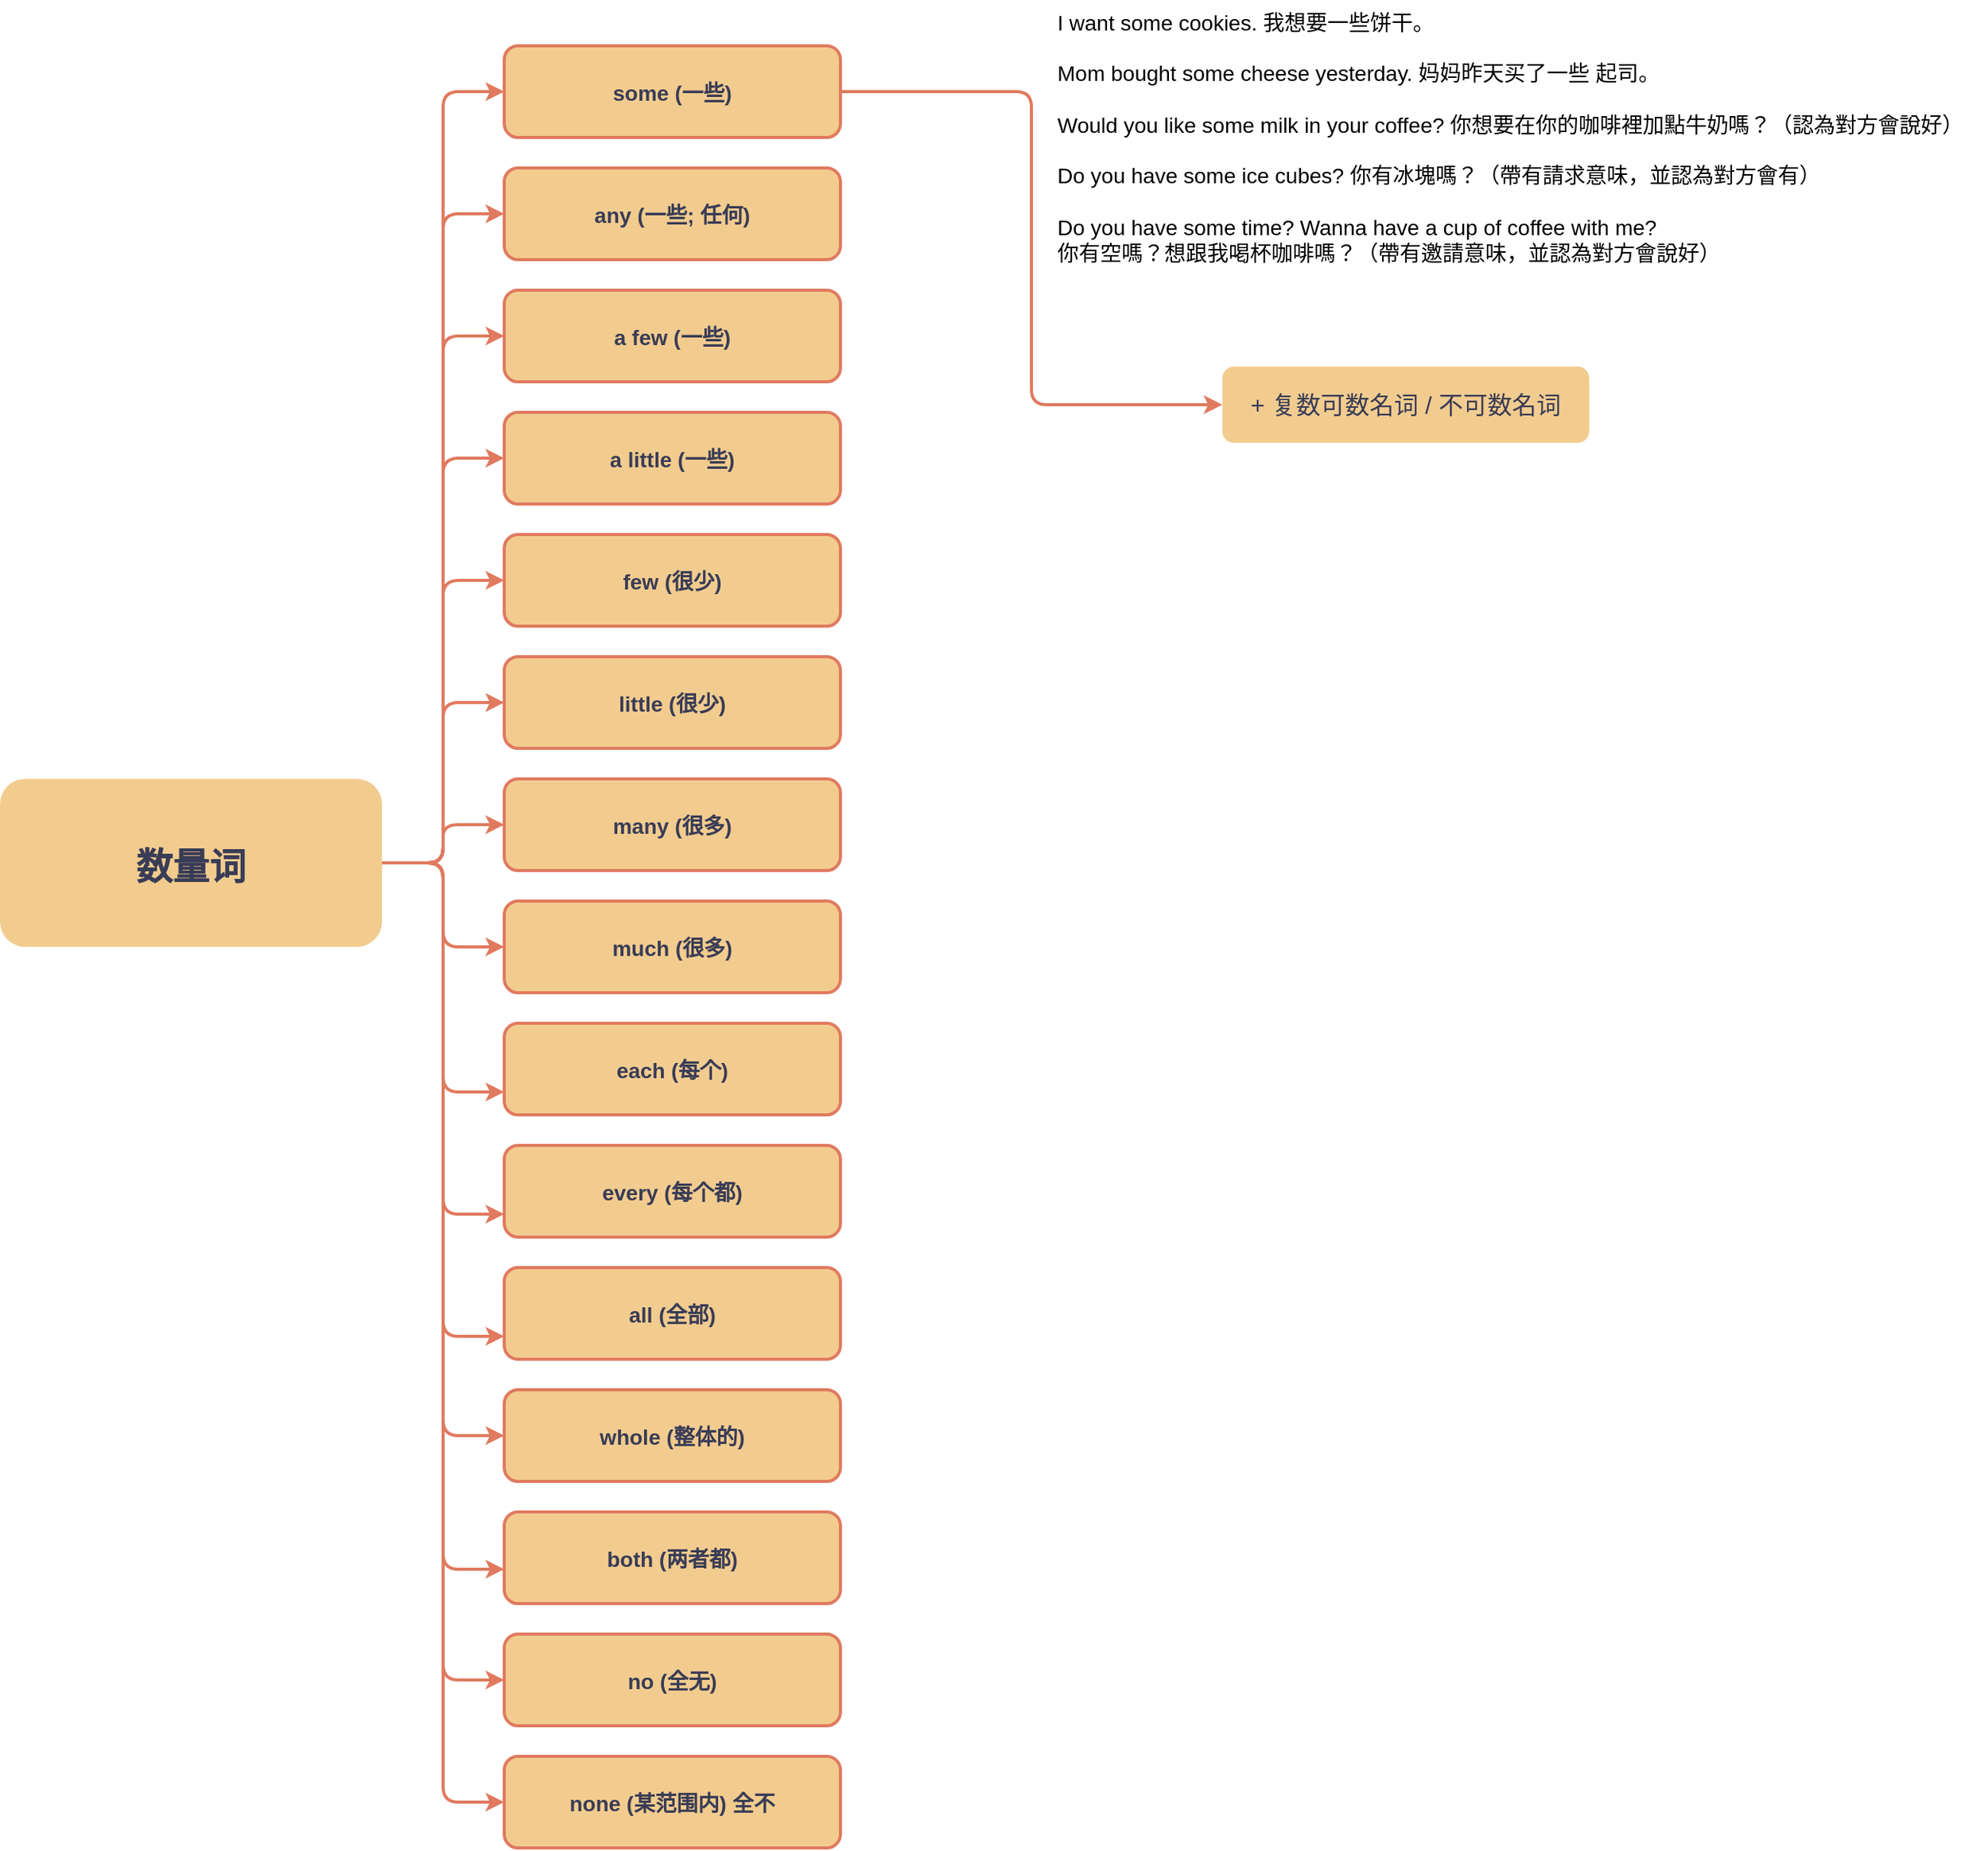 <mxfile>
    <diagram name="Page-1" id="97916047-d0de-89f5-080d-49f4d83e522f">
        <mxGraphModel dx="963" dy="729" grid="0" gridSize="10" guides="1" tooltips="1" connect="1" arrows="0" fold="1" page="1" pageScale="1.5" pageWidth="1169" pageHeight="827" background="#ffffff" math="0" shadow="0">
            <root>
                <mxCell id="0"/>
                <mxCell id="1" parent="0"/>
                <mxCell id="UruzkeS9mUNZaN0ZP_7J-65" style="edgeStyle=orthogonalEdgeStyle;rounded=1;sketch=0;orthogonalLoop=1;jettySize=auto;html=1;entryX=0;entryY=0.5;entryDx=0;entryDy=0;strokeColor=#E07A5F;fillColor=#F2CC8F;fontColor=#393C56;strokeWidth=2;shadow=0;labelBackgroundColor=#F4F1DE;" parent="1" source="2" target="3" edge="1">
                    <mxGeometry relative="1" as="geometry"/>
                </mxCell>
                <mxCell id="UruzkeS9mUNZaN0ZP_7J-67" style="edgeStyle=orthogonalEdgeStyle;rounded=1;sketch=0;orthogonalLoop=1;jettySize=auto;html=1;entryX=0;entryY=0.5;entryDx=0;entryDy=0;strokeColor=#E07A5F;fillColor=#F2CC8F;fontColor=#393C56;strokeWidth=2;shadow=0;labelBackgroundColor=#F4F1DE;" parent="1" source="2" target="UruzkeS9mUNZaN0ZP_7J-62" edge="1">
                    <mxGeometry relative="1" as="geometry"/>
                </mxCell>
                <mxCell id="UruzkeS9mUNZaN0ZP_7J-68" style="edgeStyle=orthogonalEdgeStyle;rounded=1;sketch=0;orthogonalLoop=1;jettySize=auto;html=1;entryX=0;entryY=0.5;entryDx=0;entryDy=0;strokeColor=#E07A5F;fillColor=#F2CC8F;fontColor=#393C56;strokeWidth=2;shadow=0;labelBackgroundColor=#F4F1DE;" parent="1" source="2" target="UruzkeS9mUNZaN0ZP_7J-64" edge="1">
                    <mxGeometry relative="1" as="geometry"/>
                </mxCell>
                <mxCell id="UruzkeS9mUNZaN0ZP_7J-83" style="edgeStyle=orthogonalEdgeStyle;rounded=1;sketch=0;orthogonalLoop=1;jettySize=auto;html=1;entryX=0;entryY=0.5;entryDx=0;entryDy=0;strokeColor=#E07A5F;fillColor=#F2CC8F;fontColor=#393C56;strokeWidth=2;shadow=0;labelBackgroundColor=#F4F1DE;" parent="1" source="2" target="UruzkeS9mUNZaN0ZP_7J-69" edge="1">
                    <mxGeometry relative="1" as="geometry"/>
                </mxCell>
                <mxCell id="UruzkeS9mUNZaN0ZP_7J-84" style="edgeStyle=orthogonalEdgeStyle;rounded=1;sketch=0;orthogonalLoop=1;jettySize=auto;html=1;entryX=0;entryY=0.5;entryDx=0;entryDy=0;strokeColor=#E07A5F;fillColor=#F2CC8F;fontColor=#393C56;strokeWidth=2;shadow=0;labelBackgroundColor=#F4F1DE;" parent="1" source="2" target="UruzkeS9mUNZaN0ZP_7J-58" edge="1">
                    <mxGeometry relative="1" as="geometry"/>
                </mxCell>
                <mxCell id="UruzkeS9mUNZaN0ZP_7J-85" style="edgeStyle=orthogonalEdgeStyle;rounded=1;sketch=0;orthogonalLoop=1;jettySize=auto;html=1;entryX=0;entryY=0.5;entryDx=0;entryDy=0;strokeColor=#E07A5F;fillColor=#F2CC8F;fontColor=#393C56;strokeWidth=2;shadow=0;labelBackgroundColor=#F4F1DE;" parent="1" source="2" target="UruzkeS9mUNZaN0ZP_7J-71" edge="1">
                    <mxGeometry relative="1" as="geometry"/>
                </mxCell>
                <mxCell id="UruzkeS9mUNZaN0ZP_7J-86" style="edgeStyle=orthogonalEdgeStyle;rounded=1;sketch=0;orthogonalLoop=1;jettySize=auto;html=1;entryX=0;entryY=0.5;entryDx=0;entryDy=0;strokeColor=#E07A5F;fillColor=#F2CC8F;fontColor=#393C56;strokeWidth=2;shadow=0;labelBackgroundColor=#F4F1DE;" parent="1" source="2" target="UruzkeS9mUNZaN0ZP_7J-72" edge="1">
                    <mxGeometry relative="1" as="geometry"/>
                </mxCell>
                <mxCell id="UruzkeS9mUNZaN0ZP_7J-87" style="edgeStyle=orthogonalEdgeStyle;rounded=1;sketch=0;orthogonalLoop=1;jettySize=auto;html=1;entryX=0;entryY=0.75;entryDx=0;entryDy=0;strokeColor=#E07A5F;fillColor=#F2CC8F;fontColor=#393C56;strokeWidth=2;shadow=0;labelBackgroundColor=#F4F1DE;" parent="1" source="2" target="UruzkeS9mUNZaN0ZP_7J-73" edge="1">
                    <mxGeometry relative="1" as="geometry"/>
                </mxCell>
                <mxCell id="UruzkeS9mUNZaN0ZP_7J-88" style="edgeStyle=orthogonalEdgeStyle;rounded=1;sketch=0;orthogonalLoop=1;jettySize=auto;html=1;entryX=0;entryY=0.75;entryDx=0;entryDy=0;strokeColor=#E07A5F;fillColor=#F2CC8F;fontColor=#393C56;strokeWidth=2;shadow=0;labelBackgroundColor=#F4F1DE;" parent="1" source="2" target="UruzkeS9mUNZaN0ZP_7J-74" edge="1">
                    <mxGeometry relative="1" as="geometry"/>
                </mxCell>
                <mxCell id="UruzkeS9mUNZaN0ZP_7J-89" style="edgeStyle=orthogonalEdgeStyle;rounded=1;sketch=0;orthogonalLoop=1;jettySize=auto;html=1;entryX=0;entryY=0.75;entryDx=0;entryDy=0;strokeColor=#E07A5F;fillColor=#F2CC8F;fontColor=#393C56;strokeWidth=2;shadow=0;labelBackgroundColor=#F4F1DE;" parent="1" source="2" target="UruzkeS9mUNZaN0ZP_7J-75" edge="1">
                    <mxGeometry relative="1" as="geometry"/>
                </mxCell>
                <mxCell id="UruzkeS9mUNZaN0ZP_7J-90" style="edgeStyle=orthogonalEdgeStyle;rounded=1;sketch=0;orthogonalLoop=1;jettySize=auto;html=1;entryX=0;entryY=0.5;entryDx=0;entryDy=0;strokeColor=#E07A5F;fillColor=#F2CC8F;fontColor=#393C56;strokeWidth=2;shadow=0;labelBackgroundColor=#F4F1DE;" parent="1" source="2" target="UruzkeS9mUNZaN0ZP_7J-70" edge="1">
                    <mxGeometry relative="1" as="geometry"/>
                </mxCell>
                <mxCell id="UruzkeS9mUNZaN0ZP_7J-94" style="edgeStyle=orthogonalEdgeStyle;rounded=1;sketch=0;orthogonalLoop=1;jettySize=auto;html=1;entryX=0;entryY=0.5;entryDx=0;entryDy=0;strokeColor=#E07A5F;fillColor=#F2CC8F;fontColor=#393C56;strokeWidth=2;shadow=0;labelBackgroundColor=#F4F1DE;" parent="1" source="2" target="UruzkeS9mUNZaN0ZP_7J-76" edge="1">
                    <mxGeometry relative="1" as="geometry"/>
                </mxCell>
                <mxCell id="UruzkeS9mUNZaN0ZP_7J-95" style="edgeStyle=orthogonalEdgeStyle;rounded=1;sketch=0;orthogonalLoop=1;jettySize=auto;html=1;entryX=0;entryY=0.625;entryDx=0;entryDy=0;entryPerimeter=0;strokeColor=#E07A5F;fillColor=#F2CC8F;fontColor=#393C56;strokeWidth=2;shadow=0;labelBackgroundColor=#F4F1DE;" parent="1" source="2" target="UruzkeS9mUNZaN0ZP_7J-77" edge="1">
                    <mxGeometry relative="1" as="geometry"/>
                </mxCell>
                <mxCell id="UruzkeS9mUNZaN0ZP_7J-96" style="edgeStyle=orthogonalEdgeStyle;rounded=1;sketch=0;orthogonalLoop=1;jettySize=auto;html=1;entryX=0;entryY=0.5;entryDx=0;entryDy=0;strokeColor=#E07A5F;fillColor=#F2CC8F;fontColor=#393C56;strokeWidth=2;shadow=0;labelBackgroundColor=#F4F1DE;" parent="1" source="2" target="UruzkeS9mUNZaN0ZP_7J-78" edge="1">
                    <mxGeometry relative="1" as="geometry"/>
                </mxCell>
                <mxCell id="UruzkeS9mUNZaN0ZP_7J-97" style="edgeStyle=orthogonalEdgeStyle;rounded=1;sketch=0;orthogonalLoop=1;jettySize=auto;html=1;entryX=0;entryY=0.5;entryDx=0;entryDy=0;shadow=0;strokeColor=#E07A5F;strokeWidth=2;fillColor=#F2CC8F;fontColor=#393C56;labelBackgroundColor=#F4F1DE;" parent="1" source="2" target="UruzkeS9mUNZaN0ZP_7J-79" edge="1">
                    <mxGeometry relative="1" as="geometry"/>
                </mxCell>
                <mxCell id="2" value="数量词" style="fillColor=#F2CC8F;strokeColor=none;shadow=0;fontStyle=1;fontColor=#393C56;fontSize=24;rounded=1;strokeWidth=2;sketch=0;" parent="1" vertex="1">
                    <mxGeometry x="400" y="520" width="250" height="110" as="geometry"/>
                </mxCell>
                <mxCell id="UruzkeS9mUNZaN0ZP_7J-99" style="edgeStyle=orthogonalEdgeStyle;rounded=1;sketch=0;orthogonalLoop=1;jettySize=auto;html=1;entryX=0;entryY=0.5;entryDx=0;entryDy=0;strokeColor=#E07A5F;fillColor=#F2CC8F;fontSize=16;fontColor=#393C56;strokeWidth=2;shadow=0;" parent="1" source="3" target="UruzkeS9mUNZaN0ZP_7J-98" edge="1">
                    <mxGeometry relative="1" as="geometry"/>
                </mxCell>
                <mxCell id="3" value="some (一些)" style="fillColor=#F2CC8F;strokeColor=#E07A5F;shadow=0;fontStyle=1;fontColor=#393C56;fontSize=14;rounded=1;strokeWidth=2;sketch=0;" parent="1" vertex="1">
                    <mxGeometry x="730" y="40" width="220" height="60" as="geometry"/>
                </mxCell>
                <mxCell id="UruzkeS9mUNZaN0ZP_7J-58" value="a little (一些)" style="fillColor=#F2CC8F;strokeColor=#E07A5F;shadow=0;fontStyle=1;fontColor=#393C56;fontSize=14;rounded=1;strokeWidth=2;sketch=0;" parent="1" vertex="1">
                    <mxGeometry x="730" y="280" width="220" height="60" as="geometry"/>
                </mxCell>
                <mxCell id="UruzkeS9mUNZaN0ZP_7J-62" value="any (一些; 任何)" style="fillColor=#F2CC8F;strokeColor=#E07A5F;shadow=0;fontStyle=1;fontColor=#393C56;fontSize=14;rounded=1;strokeWidth=2;sketch=0;" parent="1" vertex="1">
                    <mxGeometry x="730" y="120" width="220" height="60" as="geometry"/>
                </mxCell>
                <mxCell id="UruzkeS9mUNZaN0ZP_7J-64" value="a few (一些)" style="fillColor=#F2CC8F;strokeColor=#E07A5F;shadow=0;fontStyle=1;fontColor=#393C56;fontSize=14;rounded=1;strokeWidth=2;sketch=0;" parent="1" vertex="1">
                    <mxGeometry x="730" y="200" width="220" height="60" as="geometry"/>
                </mxCell>
                <mxCell id="UruzkeS9mUNZaN0ZP_7J-69" value="few (很少)" style="fillColor=#F2CC8F;strokeColor=#E07A5F;shadow=0;fontStyle=1;fontColor=#393C56;fontSize=14;rounded=1;strokeWidth=2;sketch=0;" parent="1" vertex="1">
                    <mxGeometry x="730" y="360" width="220" height="60" as="geometry"/>
                </mxCell>
                <mxCell id="UruzkeS9mUNZaN0ZP_7J-70" value="little (很少)" style="fillColor=#F2CC8F;strokeColor=#E07A5F;shadow=0;fontStyle=1;fontColor=#393C56;fontSize=14;rounded=1;strokeWidth=2;sketch=0;" parent="1" vertex="1">
                    <mxGeometry x="730" y="440" width="220" height="60" as="geometry"/>
                </mxCell>
                <mxCell id="UruzkeS9mUNZaN0ZP_7J-71" value="many (很多)" style="fillColor=#F2CC8F;strokeColor=#E07A5F;shadow=0;fontStyle=1;fontColor=#393C56;fontSize=14;rounded=1;strokeWidth=2;sketch=0;" parent="1" vertex="1">
                    <mxGeometry x="730" y="520" width="220" height="60" as="geometry"/>
                </mxCell>
                <mxCell id="UruzkeS9mUNZaN0ZP_7J-72" value="much (很多)" style="fillColor=#F2CC8F;strokeColor=#E07A5F;shadow=0;fontStyle=1;fontColor=#393C56;fontSize=14;rounded=1;strokeWidth=2;sketch=0;" parent="1" vertex="1">
                    <mxGeometry x="730" y="600" width="220" height="60" as="geometry"/>
                </mxCell>
                <mxCell id="UruzkeS9mUNZaN0ZP_7J-73" value="each (每个)" style="fillColor=#F2CC8F;strokeColor=#E07A5F;shadow=0;fontStyle=1;fontColor=#393C56;fontSize=14;rounded=1;strokeWidth=2;sketch=0;" parent="1" vertex="1">
                    <mxGeometry x="730" y="680" width="220" height="60" as="geometry"/>
                </mxCell>
                <mxCell id="UruzkeS9mUNZaN0ZP_7J-74" value="every (每个都)" style="fillColor=#F2CC8F;strokeColor=#E07A5F;shadow=0;fontStyle=1;fontColor=#393C56;fontSize=14;rounded=1;strokeWidth=2;sketch=0;" parent="1" vertex="1">
                    <mxGeometry x="730" y="760" width="220" height="60" as="geometry"/>
                </mxCell>
                <mxCell id="UruzkeS9mUNZaN0ZP_7J-75" value="all (全部)" style="fillColor=#F2CC8F;strokeColor=#E07A5F;shadow=0;fontStyle=1;fontColor=#393C56;fontSize=14;rounded=1;strokeWidth=2;sketch=0;" parent="1" vertex="1">
                    <mxGeometry x="730" y="840" width="220" height="60" as="geometry"/>
                </mxCell>
                <mxCell id="UruzkeS9mUNZaN0ZP_7J-76" value="whole (整体的)" style="fillColor=#F2CC8F;strokeColor=#E07A5F;shadow=0;fontStyle=1;fontColor=#393C56;fontSize=14;rounded=1;strokeWidth=2;sketch=0;" parent="1" vertex="1">
                    <mxGeometry x="730" y="920" width="220" height="60" as="geometry"/>
                </mxCell>
                <mxCell id="UruzkeS9mUNZaN0ZP_7J-77" value="both (两者都)" style="fillColor=#F2CC8F;strokeColor=#E07A5F;shadow=0;fontStyle=1;fontColor=#393C56;fontSize=14;rounded=1;strokeWidth=2;sketch=0;" parent="1" vertex="1">
                    <mxGeometry x="730" y="1000" width="220" height="60" as="geometry"/>
                </mxCell>
                <mxCell id="UruzkeS9mUNZaN0ZP_7J-78" value="no (全无)" style="fillColor=#F2CC8F;strokeColor=#E07A5F;shadow=0;fontStyle=1;fontColor=#393C56;fontSize=14;rounded=1;strokeWidth=2;sketch=0;" parent="1" vertex="1">
                    <mxGeometry x="730" y="1080" width="220" height="60" as="geometry"/>
                </mxCell>
                <mxCell id="UruzkeS9mUNZaN0ZP_7J-79" value="none (某范围内) 全不" style="fillColor=#F2CC8F;strokeColor=#E07A5F;shadow=0;fontStyle=1;fontColor=#393C56;fontSize=14;rounded=1;strokeWidth=2;sketch=0;" parent="1" vertex="1">
                    <mxGeometry x="730" y="1160" width="220" height="60" as="geometry"/>
                </mxCell>
                <mxCell id="UruzkeS9mUNZaN0ZP_7J-98" value="+ 复数可数名词 / 不可数名词" style="rounded=1;whiteSpace=wrap;html=1;sketch=0;fillColor=#F2CC8F;fontColor=#393C56;strokeColor=none;fontSize=16;strokeWidth=2;shadow=0;" parent="1" vertex="1">
                    <mxGeometry x="1200" y="250" width="240" height="50" as="geometry"/>
                </mxCell>
                <mxCell id="UruzkeS9mUNZaN0ZP_7J-101" value="I want some cookies. 我想要一些饼干。&lt;br&gt;&lt;br style=&quot;font-size: 14px&quot;&gt;Mom bought some cheese yesterday. 妈妈昨天买了一些 起司。&lt;br&gt;&lt;br&gt;&lt;span style=&quot;text-align: center&quot;&gt;Would you like&amp;nbsp;some milk&amp;nbsp;in your coffee?&amp;nbsp;&lt;/span&gt;&lt;span style=&quot;text-align: center&quot;&gt;你想要在你的咖啡裡加點牛奶嗎？（認為對方會說好）&lt;br&gt;&lt;/span&gt;&lt;br style=&quot;padding: 0px ; margin: 0px ; text-align: center&quot;&gt;&lt;span style=&quot;text-align: center&quot;&gt;Do you have&amp;nbsp;some ice cubes?&amp;nbsp;&lt;/span&gt;&lt;span style=&quot;text-align: center&quot;&gt;你有冰塊嗎？（帶有請求意味，並認為對方會有）&lt;/span&gt;&lt;br style=&quot;padding: 0px ; margin: 0px ; text-align: center&quot;&gt;&lt;span style=&quot;text-align: center&quot;&gt;&lt;br&gt;Do you have&amp;nbsp;some time? Wanna have a cup of coffee with me?&lt;/span&gt;&lt;br style=&quot;padding: 0px ; margin: 0px ; text-align: center&quot;&gt;&lt;span style=&quot;text-align: center&quot;&gt;你有空嗎？想跟我喝杯咖啡嗎？（帶有邀請意味，並認為對方會說好）&lt;/span&gt;" style="text;align=left;verticalAlign=middle;resizable=0;points=[];autosize=1;fontSize=14;html=1;spacing=2;spacingBottom=0;spacingTop=0;fontColor=#000000;strokeWidth=2;shadow=0;" parent="1" vertex="1">
                    <mxGeometry x="1090" y="10" width="610" height="180" as="geometry"/>
                </mxCell>
            </root>
        </mxGraphModel>
    </diagram>
</mxfile>